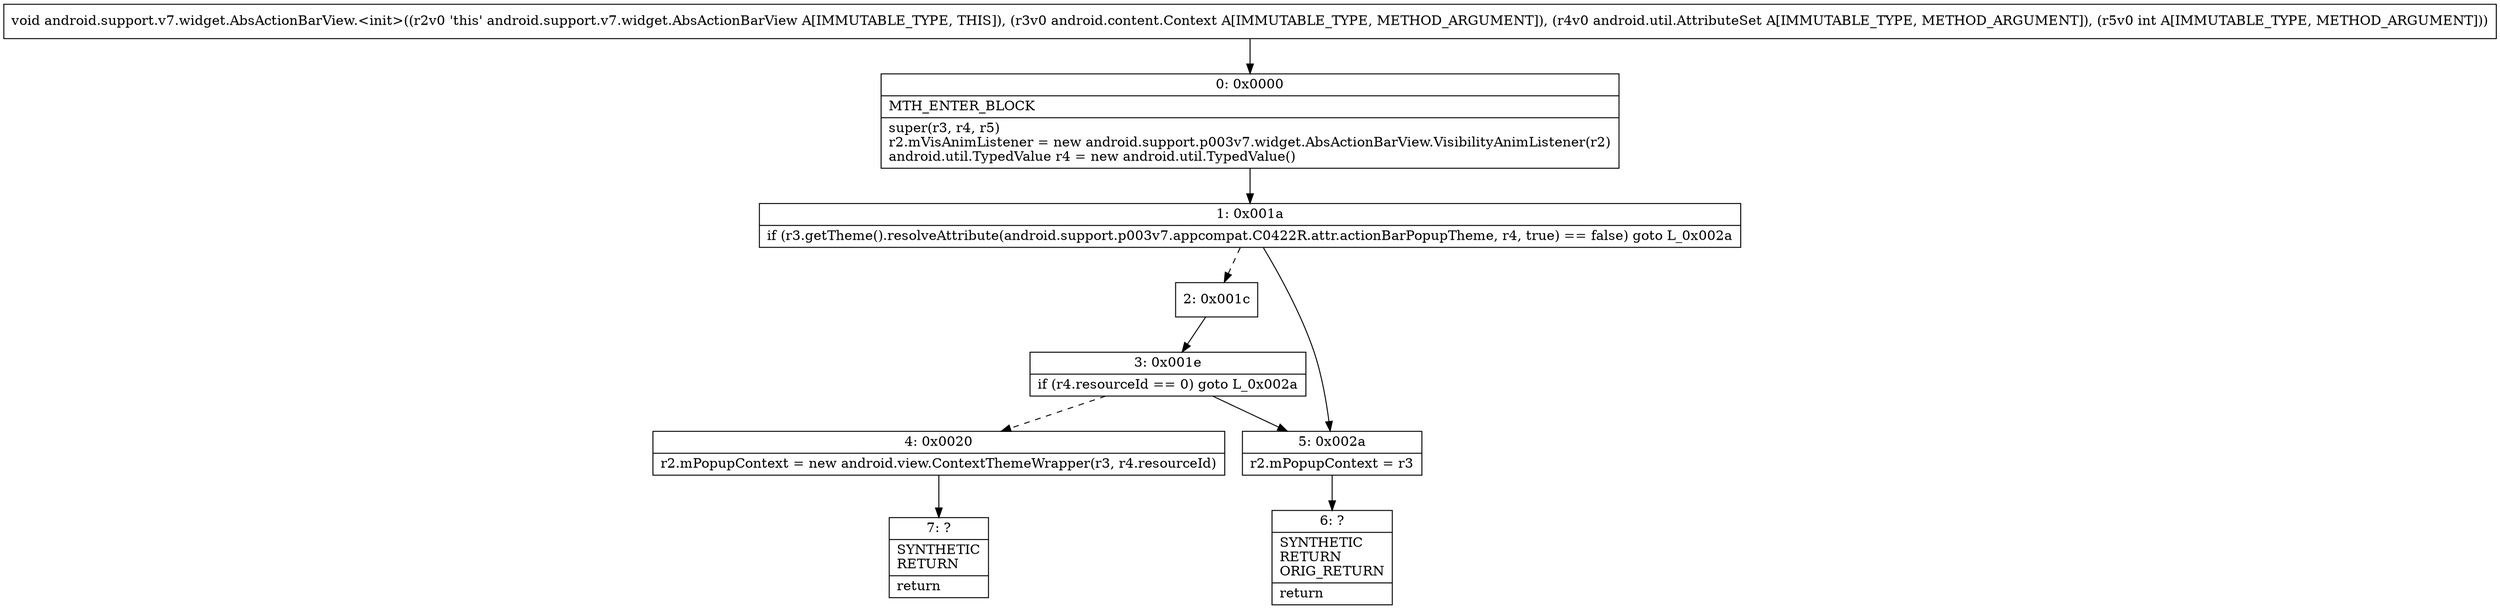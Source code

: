 digraph "CFG forandroid.support.v7.widget.AbsActionBarView.\<init\>(Landroid\/content\/Context;Landroid\/util\/AttributeSet;I)V" {
Node_0 [shape=record,label="{0\:\ 0x0000|MTH_ENTER_BLOCK\l|super(r3, r4, r5)\lr2.mVisAnimListener = new android.support.p003v7.widget.AbsActionBarView.VisibilityAnimListener(r2)\landroid.util.TypedValue r4 = new android.util.TypedValue()\l}"];
Node_1 [shape=record,label="{1\:\ 0x001a|if (r3.getTheme().resolveAttribute(android.support.p003v7.appcompat.C0422R.attr.actionBarPopupTheme, r4, true) == false) goto L_0x002a\l}"];
Node_2 [shape=record,label="{2\:\ 0x001c}"];
Node_3 [shape=record,label="{3\:\ 0x001e|if (r4.resourceId == 0) goto L_0x002a\l}"];
Node_4 [shape=record,label="{4\:\ 0x0020|r2.mPopupContext = new android.view.ContextThemeWrapper(r3, r4.resourceId)\l}"];
Node_5 [shape=record,label="{5\:\ 0x002a|r2.mPopupContext = r3\l}"];
Node_6 [shape=record,label="{6\:\ ?|SYNTHETIC\lRETURN\lORIG_RETURN\l|return\l}"];
Node_7 [shape=record,label="{7\:\ ?|SYNTHETIC\lRETURN\l|return\l}"];
MethodNode[shape=record,label="{void android.support.v7.widget.AbsActionBarView.\<init\>((r2v0 'this' android.support.v7.widget.AbsActionBarView A[IMMUTABLE_TYPE, THIS]), (r3v0 android.content.Context A[IMMUTABLE_TYPE, METHOD_ARGUMENT]), (r4v0 android.util.AttributeSet A[IMMUTABLE_TYPE, METHOD_ARGUMENT]), (r5v0 int A[IMMUTABLE_TYPE, METHOD_ARGUMENT])) }"];
MethodNode -> Node_0;
Node_0 -> Node_1;
Node_1 -> Node_2[style=dashed];
Node_1 -> Node_5;
Node_2 -> Node_3;
Node_3 -> Node_4[style=dashed];
Node_3 -> Node_5;
Node_4 -> Node_7;
Node_5 -> Node_6;
}

